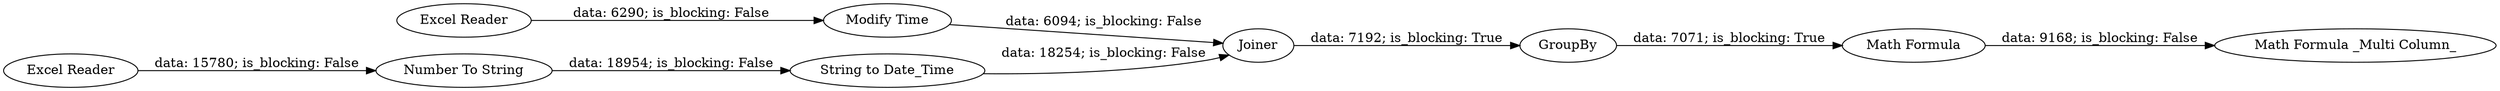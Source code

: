 digraph {
	"3476790070506630203_9" [label="Math Formula _Multi Column_"]
	"3476790070506630203_7" [label=GroupBy]
	"3476790070506630203_3" [label="Modify Time"]
	"3476790070506630203_6" [label=Joiner]
	"3476790070506630203_2" [label="Excel Reader"]
	"3476790070506630203_1" [label="Excel Reader"]
	"3476790070506630203_5" [label="String to Date_Time"]
	"3476790070506630203_8" [label="Math Formula"]
	"3476790070506630203_4" [label="Number To String"]
	"3476790070506630203_2" -> "3476790070506630203_4" [label="data: 15780; is_blocking: False"]
	"3476790070506630203_6" -> "3476790070506630203_7" [label="data: 7192; is_blocking: True"]
	"3476790070506630203_8" -> "3476790070506630203_9" [label="data: 9168; is_blocking: False"]
	"3476790070506630203_3" -> "3476790070506630203_6" [label="data: 6094; is_blocking: False"]
	"3476790070506630203_1" -> "3476790070506630203_3" [label="data: 6290; is_blocking: False"]
	"3476790070506630203_5" -> "3476790070506630203_6" [label="data: 18254; is_blocking: False"]
	"3476790070506630203_4" -> "3476790070506630203_5" [label="data: 18954; is_blocking: False"]
	"3476790070506630203_7" -> "3476790070506630203_8" [label="data: 7071; is_blocking: True"]
	rankdir=LR
}

